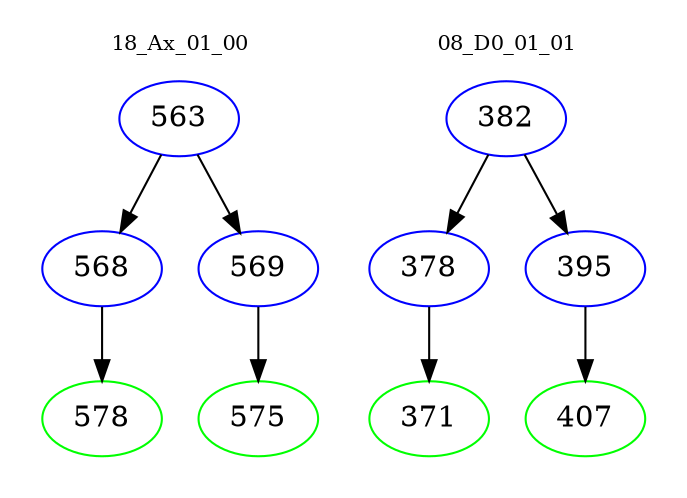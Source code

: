 digraph{
subgraph cluster_0 {
color = white
label = "18_Ax_01_00";
fontsize=10;
T0_563 [label="563", color="blue"]
T0_563 -> T0_568 [color="black"]
T0_568 [label="568", color="blue"]
T0_568 -> T0_578 [color="black"]
T0_578 [label="578", color="green"]
T0_563 -> T0_569 [color="black"]
T0_569 [label="569", color="blue"]
T0_569 -> T0_575 [color="black"]
T0_575 [label="575", color="green"]
}
subgraph cluster_1 {
color = white
label = "08_D0_01_01";
fontsize=10;
T1_382 [label="382", color="blue"]
T1_382 -> T1_378 [color="black"]
T1_378 [label="378", color="blue"]
T1_378 -> T1_371 [color="black"]
T1_371 [label="371", color="green"]
T1_382 -> T1_395 [color="black"]
T1_395 [label="395", color="blue"]
T1_395 -> T1_407 [color="black"]
T1_407 [label="407", color="green"]
}
}
